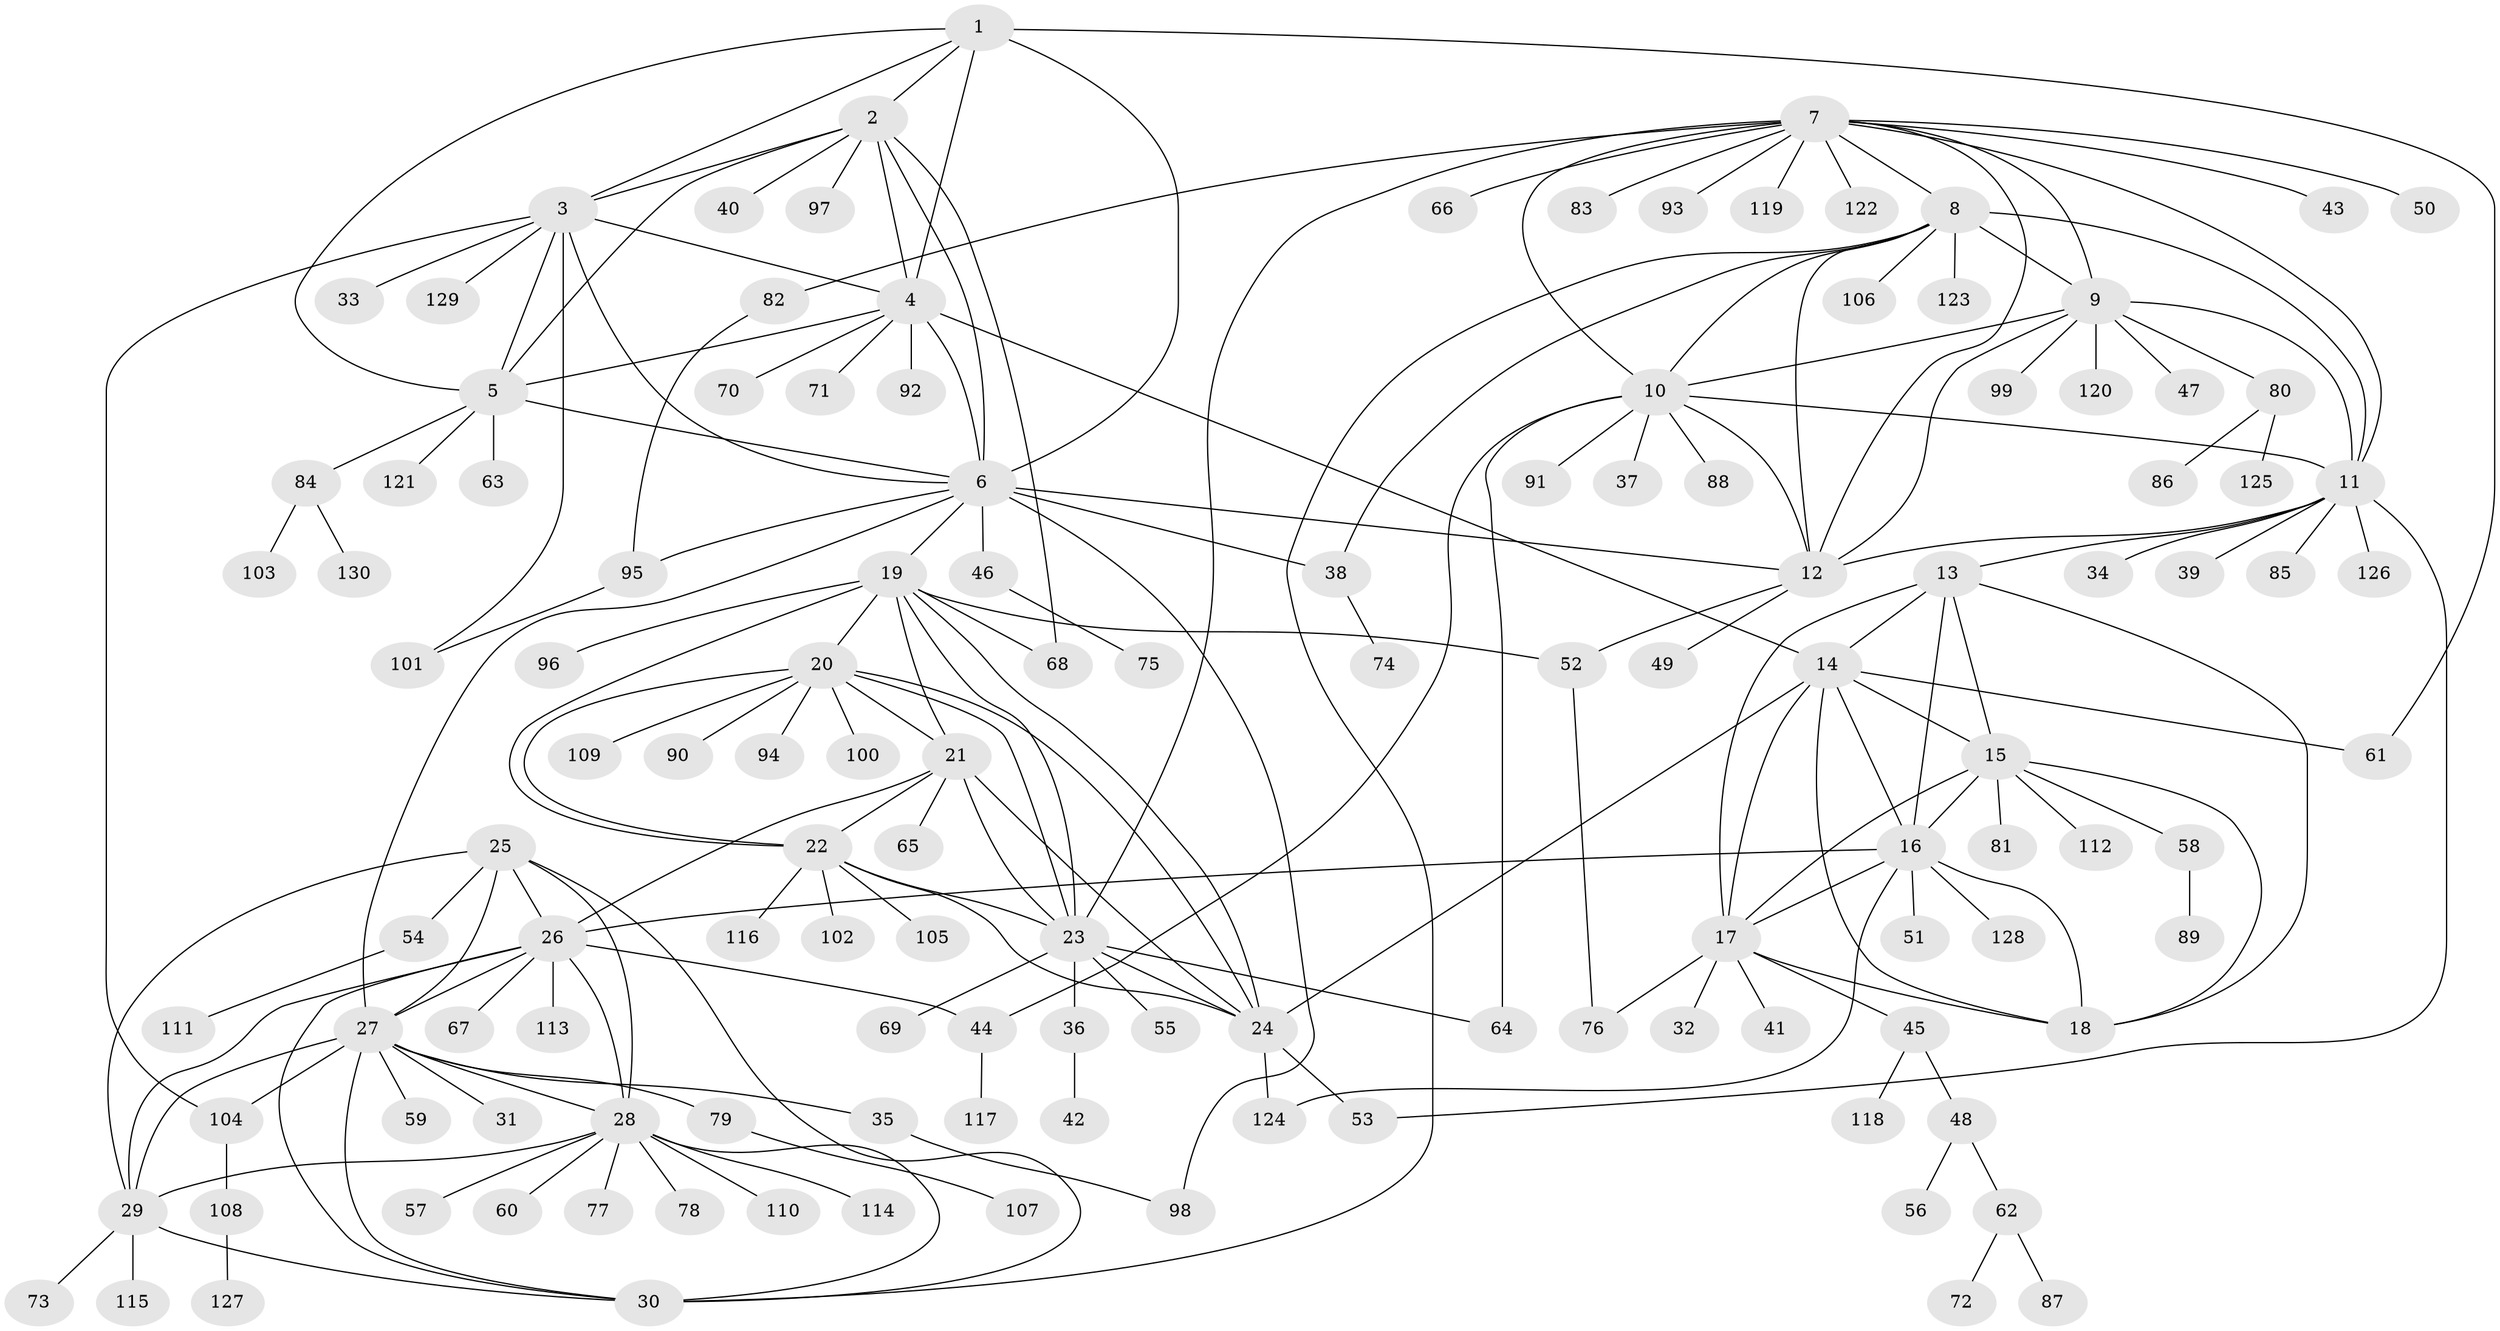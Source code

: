 // Generated by graph-tools (version 1.1) at 2025/11/02/27/25 16:11:36]
// undirected, 130 vertices, 198 edges
graph export_dot {
graph [start="1"]
  node [color=gray90,style=filled];
  1;
  2;
  3;
  4;
  5;
  6;
  7;
  8;
  9;
  10;
  11;
  12;
  13;
  14;
  15;
  16;
  17;
  18;
  19;
  20;
  21;
  22;
  23;
  24;
  25;
  26;
  27;
  28;
  29;
  30;
  31;
  32;
  33;
  34;
  35;
  36;
  37;
  38;
  39;
  40;
  41;
  42;
  43;
  44;
  45;
  46;
  47;
  48;
  49;
  50;
  51;
  52;
  53;
  54;
  55;
  56;
  57;
  58;
  59;
  60;
  61;
  62;
  63;
  64;
  65;
  66;
  67;
  68;
  69;
  70;
  71;
  72;
  73;
  74;
  75;
  76;
  77;
  78;
  79;
  80;
  81;
  82;
  83;
  84;
  85;
  86;
  87;
  88;
  89;
  90;
  91;
  92;
  93;
  94;
  95;
  96;
  97;
  98;
  99;
  100;
  101;
  102;
  103;
  104;
  105;
  106;
  107;
  108;
  109;
  110;
  111;
  112;
  113;
  114;
  115;
  116;
  117;
  118;
  119;
  120;
  121;
  122;
  123;
  124;
  125;
  126;
  127;
  128;
  129;
  130;
  1 -- 2;
  1 -- 3;
  1 -- 4;
  1 -- 5;
  1 -- 6;
  1 -- 61;
  2 -- 3;
  2 -- 4;
  2 -- 5;
  2 -- 6;
  2 -- 40;
  2 -- 68;
  2 -- 97;
  3 -- 4;
  3 -- 5;
  3 -- 6;
  3 -- 33;
  3 -- 101;
  3 -- 104;
  3 -- 129;
  4 -- 5;
  4 -- 6;
  4 -- 14;
  4 -- 70;
  4 -- 71;
  4 -- 92;
  5 -- 6;
  5 -- 63;
  5 -- 84;
  5 -- 121;
  6 -- 12;
  6 -- 19;
  6 -- 27;
  6 -- 38;
  6 -- 46;
  6 -- 95;
  6 -- 98;
  7 -- 8;
  7 -- 9;
  7 -- 10;
  7 -- 11;
  7 -- 12;
  7 -- 23;
  7 -- 43;
  7 -- 50;
  7 -- 66;
  7 -- 82;
  7 -- 83;
  7 -- 93;
  7 -- 119;
  7 -- 122;
  8 -- 9;
  8 -- 10;
  8 -- 11;
  8 -- 12;
  8 -- 30;
  8 -- 38;
  8 -- 106;
  8 -- 123;
  9 -- 10;
  9 -- 11;
  9 -- 12;
  9 -- 47;
  9 -- 80;
  9 -- 99;
  9 -- 120;
  10 -- 11;
  10 -- 12;
  10 -- 37;
  10 -- 44;
  10 -- 64;
  10 -- 88;
  10 -- 91;
  11 -- 12;
  11 -- 13;
  11 -- 34;
  11 -- 39;
  11 -- 53;
  11 -- 85;
  11 -- 126;
  12 -- 49;
  12 -- 52;
  13 -- 14;
  13 -- 15;
  13 -- 16;
  13 -- 17;
  13 -- 18;
  14 -- 15;
  14 -- 16;
  14 -- 17;
  14 -- 18;
  14 -- 24;
  14 -- 61;
  15 -- 16;
  15 -- 17;
  15 -- 18;
  15 -- 58;
  15 -- 81;
  15 -- 112;
  16 -- 17;
  16 -- 18;
  16 -- 26;
  16 -- 51;
  16 -- 124;
  16 -- 128;
  17 -- 18;
  17 -- 32;
  17 -- 41;
  17 -- 45;
  17 -- 76;
  19 -- 20;
  19 -- 21;
  19 -- 22;
  19 -- 23;
  19 -- 24;
  19 -- 52;
  19 -- 68;
  19 -- 96;
  20 -- 21;
  20 -- 22;
  20 -- 23;
  20 -- 24;
  20 -- 90;
  20 -- 94;
  20 -- 100;
  20 -- 109;
  21 -- 22;
  21 -- 23;
  21 -- 24;
  21 -- 26;
  21 -- 65;
  22 -- 23;
  22 -- 24;
  22 -- 102;
  22 -- 105;
  22 -- 116;
  23 -- 24;
  23 -- 36;
  23 -- 55;
  23 -- 64;
  23 -- 69;
  24 -- 53;
  24 -- 124;
  25 -- 26;
  25 -- 27;
  25 -- 28;
  25 -- 29;
  25 -- 30;
  25 -- 54;
  26 -- 27;
  26 -- 28;
  26 -- 29;
  26 -- 30;
  26 -- 44;
  26 -- 67;
  26 -- 113;
  27 -- 28;
  27 -- 29;
  27 -- 30;
  27 -- 31;
  27 -- 35;
  27 -- 59;
  27 -- 79;
  27 -- 104;
  28 -- 29;
  28 -- 30;
  28 -- 57;
  28 -- 60;
  28 -- 77;
  28 -- 78;
  28 -- 110;
  28 -- 114;
  29 -- 30;
  29 -- 73;
  29 -- 115;
  35 -- 98;
  36 -- 42;
  38 -- 74;
  44 -- 117;
  45 -- 48;
  45 -- 118;
  46 -- 75;
  48 -- 56;
  48 -- 62;
  52 -- 76;
  54 -- 111;
  58 -- 89;
  62 -- 72;
  62 -- 87;
  79 -- 107;
  80 -- 86;
  80 -- 125;
  82 -- 95;
  84 -- 103;
  84 -- 130;
  95 -- 101;
  104 -- 108;
  108 -- 127;
}
